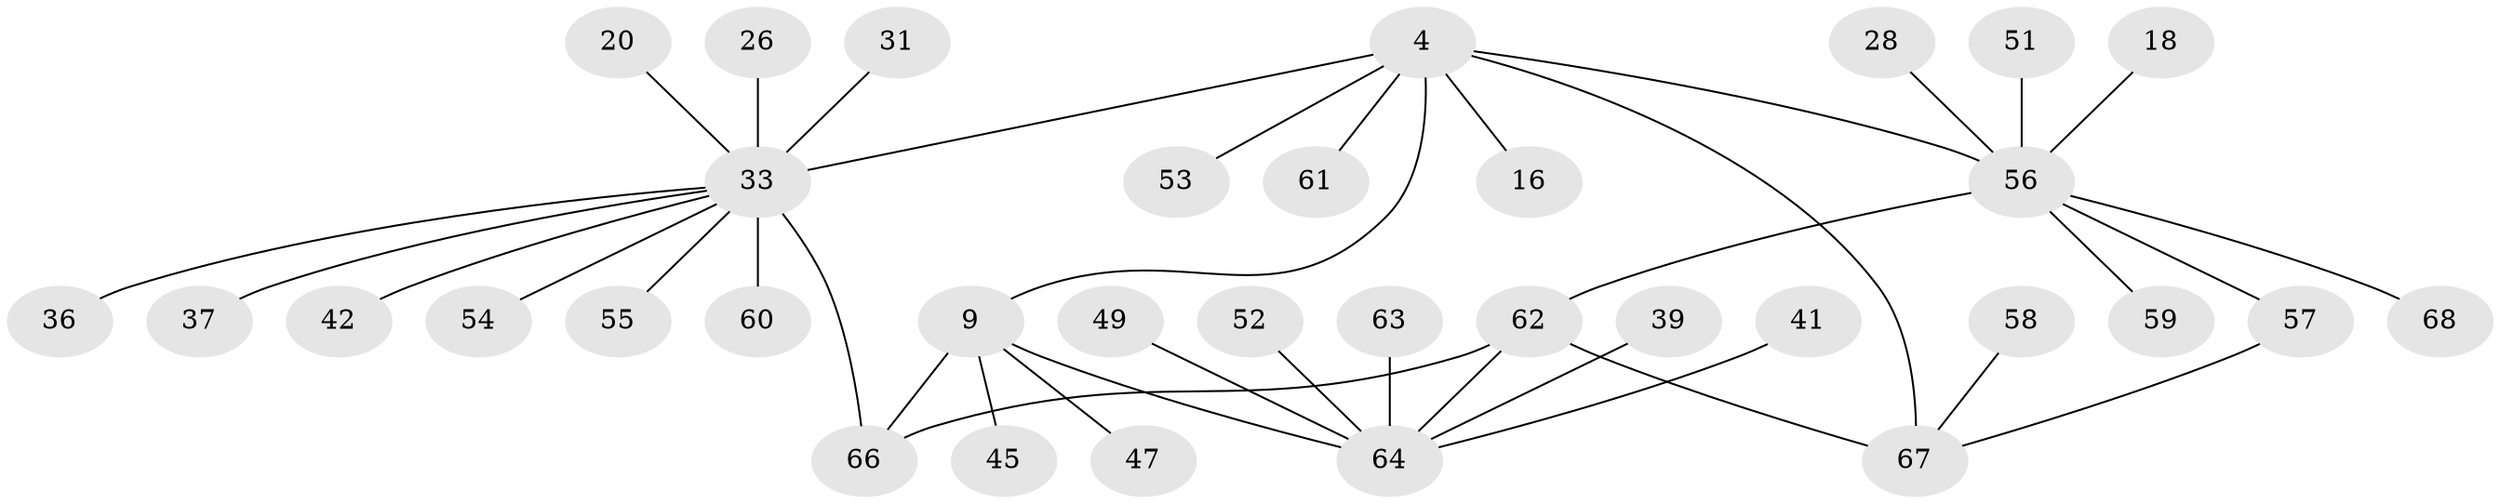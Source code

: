 // original degree distribution, {8: 0.029411764705882353, 5: 0.058823529411764705, 3: 0.029411764705882353, 7: 0.029411764705882353, 6: 0.029411764705882353, 4: 0.04411764705882353, 10: 0.014705882352941176, 11: 0.014705882352941176, 2: 0.17647058823529413, 1: 0.5735294117647058}
// Generated by graph-tools (version 1.1) at 2025/57/03/04/25 21:57:37]
// undirected, 34 vertices, 38 edges
graph export_dot {
graph [start="1"]
  node [color=gray90,style=filled];
  4 [super="+1"];
  9 [super="+7"];
  16;
  18;
  20;
  26;
  28;
  31;
  33 [super="+13+17+19"];
  36 [super="+23"];
  37;
  39;
  41 [super="+30"];
  42;
  45;
  47;
  49;
  51;
  52;
  53;
  54;
  55 [super="+46"];
  56 [super="+11"];
  57 [super="+43+50"];
  58;
  59;
  60;
  61 [super="+48"];
  62 [super="+25+12"];
  63 [super="+32"];
  64 [super="+22+8"];
  66 [super="+34+40"];
  67 [super="+3+24"];
  68 [super="+65"];
  4 -- 9 [weight=2];
  4 -- 56 [weight=3];
  4 -- 16;
  4 -- 53;
  4 -- 61;
  4 -- 67 [weight=2];
  4 -- 33 [weight=3];
  9 -- 47;
  9 -- 45;
  9 -- 66;
  9 -- 64 [weight=2];
  18 -- 56;
  20 -- 33;
  26 -- 33;
  28 -- 56;
  31 -- 33;
  33 -- 66 [weight=2];
  33 -- 36;
  33 -- 37;
  33 -- 42;
  33 -- 54;
  33 -- 55;
  33 -- 60;
  39 -- 64;
  41 -- 64;
  49 -- 64;
  51 -- 56;
  52 -- 64;
  56 -- 59;
  56 -- 62 [weight=2];
  56 -- 57;
  56 -- 68;
  57 -- 67;
  58 -- 67;
  62 -- 67;
  62 -- 66;
  62 -- 64 [weight=2];
  63 -- 64;
}
